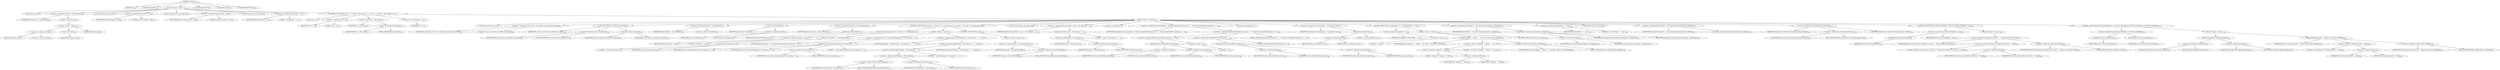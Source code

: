 digraph "scanDir" {  
"507" [label = <(METHOD,scanDir)<SUB>261</SUB>> ]
"20" [label = <(PARAM,this)<SUB>261</SUB>> ]
"508" [label = <(PARAM,String[] files)<SUB>261</SUB>> ]
"509" [label = <(BLOCK,&lt;empty&gt;,&lt;empty&gt;)<SUB>261</SUB>> ]
"510" [label = <(LOCAL,long now: long)> ]
"511" [label = <(&lt;operator&gt;.assignment,long now = this.getTime())<SUB>263</SUB>> ]
"512" [label = <(IDENTIFIER,now,long now = this.getTime())<SUB>263</SUB>> ]
"513" [label = <(getTime,this.getTime())<SUB>263</SUB>> ]
"514" [label = <(BLOCK,&lt;empty&gt;,&lt;empty&gt;)<SUB>263</SUB>> ]
"515" [label = <(&lt;operator&gt;.assignment,&lt;empty&gt;)> ]
"516" [label = <(IDENTIFIER,$obj8,&lt;empty&gt;)> ]
"517" [label = <(&lt;operator&gt;.alloc,new Date())<SUB>263</SUB>> ]
"518" [label = <(&lt;init&gt;,new Date())<SUB>263</SUB>> ]
"519" [label = <(IDENTIFIER,$obj8,new Date())> ]
"520" [label = <(IDENTIFIER,$obj8,&lt;empty&gt;)> ]
"24" [label = <(LOCAL,File jspFile: java.io.File)> ]
"521" [label = <(&lt;operator&gt;.assignment,File jspFile = null)<SUB>264</SUB>> ]
"522" [label = <(IDENTIFIER,jspFile,File jspFile = null)<SUB>264</SUB>> ]
"523" [label = <(LITERAL,null,File jspFile = null)<SUB>264</SUB>> ]
"524" [label = <(LOCAL,String parents: java.lang.String)> ]
"525" [label = <(&lt;operator&gt;.assignment,String parents = null)<SUB>265</SUB>> ]
"526" [label = <(IDENTIFIER,parents,String parents = null)<SUB>265</SUB>> ]
"527" [label = <(LITERAL,null,String parents = null)<SUB>265</SUB>> ]
"528" [label = <(LOCAL,String pack: java.lang.String)> ]
"529" [label = <(&lt;operator&gt;.assignment,String pack = &quot;&quot;)<SUB>266</SUB>> ]
"530" [label = <(IDENTIFIER,pack,String pack = &quot;&quot;)<SUB>266</SUB>> ]
"531" [label = <(LITERAL,&quot;&quot;,String pack = &quot;&quot;)<SUB>266</SUB>> ]
"532" [label = <(CONTROL_STRUCTURE,for (int i = 0; Some(i &lt; files.length); i++),for (int i = 0; Some(i &lt; files.length); i++))<SUB>267</SUB>> ]
"533" [label = <(LOCAL,int i: int)> ]
"534" [label = <(&lt;operator&gt;.assignment,int i = 0)<SUB>267</SUB>> ]
"535" [label = <(IDENTIFIER,i,int i = 0)<SUB>267</SUB>> ]
"536" [label = <(LITERAL,0,int i = 0)<SUB>267</SUB>> ]
"537" [label = <(&lt;operator&gt;.lessThan,i &lt; files.length)<SUB>267</SUB>> ]
"538" [label = <(IDENTIFIER,i,i &lt; files.length)<SUB>267</SUB>> ]
"539" [label = <(&lt;operator&gt;.fieldAccess,files.length)<SUB>267</SUB>> ]
"540" [label = <(IDENTIFIER,files,i &lt; files.length)<SUB>267</SUB>> ]
"541" [label = <(FIELD_IDENTIFIER,length,length)<SUB>267</SUB>> ]
"542" [label = <(&lt;operator&gt;.postIncrement,i++)<SUB>267</SUB>> ]
"543" [label = <(IDENTIFIER,i,i++)<SUB>267</SUB>> ]
"544" [label = <(BLOCK,&lt;empty&gt;,&lt;empty&gt;)<SUB>267</SUB>> ]
"22" [label = <(LOCAL,File srcFile: java.io.File)> ]
"545" [label = <(&lt;operator&gt;.assignment,File srcFile = new File(this.sourceDirectory, files[i]))<SUB>268</SUB>> ]
"546" [label = <(IDENTIFIER,srcFile,File srcFile = new File(this.sourceDirectory, files[i]))<SUB>268</SUB>> ]
"547" [label = <(&lt;operator&gt;.alloc,new File(this.sourceDirectory, files[i]))<SUB>268</SUB>> ]
"548" [label = <(&lt;init&gt;,new File(this.sourceDirectory, files[i]))<SUB>268</SUB>> ]
"21" [label = <(IDENTIFIER,srcFile,new File(this.sourceDirectory, files[i]))<SUB>268</SUB>> ]
"549" [label = <(&lt;operator&gt;.fieldAccess,this.sourceDirectory)<SUB>268</SUB>> ]
"19" [label = <(IDENTIFIER,this,new File(this.sourceDirectory, files[i]))<SUB>268</SUB>> ]
"550" [label = <(FIELD_IDENTIFIER,sourceDirectory,sourceDirectory)<SUB>268</SUB>> ]
"551" [label = <(&lt;operator&gt;.indexAccess,files[i])<SUB>268</SUB>> ]
"552" [label = <(IDENTIFIER,files,new File(this.sourceDirectory, files[i]))<SUB>268</SUB>> ]
"553" [label = <(IDENTIFIER,i,new File(this.sourceDirectory, files[i]))<SUB>268</SUB>> ]
"554" [label = <(&lt;operator&gt;.assignment,jspFile = new File(files[i]))<SUB>272</SUB>> ]
"555" [label = <(IDENTIFIER,jspFile,jspFile = new File(files[i]))<SUB>272</SUB>> ]
"556" [label = <(&lt;operator&gt;.alloc,new File(files[i]))<SUB>272</SUB>> ]
"557" [label = <(&lt;init&gt;,new File(files[i]))<SUB>272</SUB>> ]
"23" [label = <(IDENTIFIER,jspFile,new File(files[i]))<SUB>272</SUB>> ]
"558" [label = <(&lt;operator&gt;.indexAccess,files[i])<SUB>272</SUB>> ]
"559" [label = <(IDENTIFIER,files,new File(files[i]))<SUB>272</SUB>> ]
"560" [label = <(IDENTIFIER,i,new File(files[i]))<SUB>272</SUB>> ]
"561" [label = <(&lt;operator&gt;.assignment,parents = jspFile.getParent())<SUB>273</SUB>> ]
"562" [label = <(IDENTIFIER,parents,parents = jspFile.getParent())<SUB>273</SUB>> ]
"563" [label = <(getParent,jspFile.getParent())<SUB>273</SUB>> ]
"564" [label = <(IDENTIFIER,jspFile,jspFile.getParent())<SUB>273</SUB>> ]
"565" [label = <(CONTROL_STRUCTURE,if ((parents != null) &amp;&amp; (!(&quot;&quot;).equals(parents))),if ((parents != null) &amp;&amp; (!(&quot;&quot;).equals(parents))))<SUB>275</SUB>> ]
"566" [label = <(&lt;operator&gt;.logicalAnd,(parents != null) &amp;&amp; (!(&quot;&quot;).equals(parents)))<SUB>275</SUB>> ]
"567" [label = <(&lt;operator&gt;.notEquals,parents != null)<SUB>275</SUB>> ]
"568" [label = <(IDENTIFIER,parents,parents != null)<SUB>275</SUB>> ]
"569" [label = <(LITERAL,null,parents != null)<SUB>275</SUB>> ]
"570" [label = <(&lt;operator&gt;.logicalNot,!(&quot;&quot;).equals(parents))<SUB>275</SUB>> ]
"571" [label = <(equals,this.equals(parents))<SUB>275</SUB>> ]
"572" [label = <(LITERAL,&quot;&quot;,this.equals(parents))<SUB>275</SUB>> ]
"573" [label = <(IDENTIFIER,parents,this.equals(parents))<SUB>275</SUB>> ]
"574" [label = <(BLOCK,&lt;empty&gt;,&lt;empty&gt;)<SUB>275</SUB>> ]
"575" [label = <(&lt;operator&gt;.assignment,parents = this.replaceString(parents, File.separator, &quot;_/&quot;))<SUB>276</SUB>> ]
"576" [label = <(IDENTIFIER,parents,parents = this.replaceString(parents, File.separator, &quot;_/&quot;))<SUB>276</SUB>> ]
"577" [label = <(replaceString,this.replaceString(parents, File.separator, &quot;_/&quot;))<SUB>276</SUB>> ]
"25" [label = <(IDENTIFIER,this,this.replaceString(parents, File.separator, &quot;_/&quot;))<SUB>276</SUB>> ]
"578" [label = <(IDENTIFIER,parents,this.replaceString(parents, File.separator, &quot;_/&quot;))<SUB>276</SUB>> ]
"579" [label = <(&lt;operator&gt;.fieldAccess,File.separator)<SUB>276</SUB>> ]
"580" [label = <(IDENTIFIER,File,this.replaceString(parents, File.separator, &quot;_/&quot;))<SUB>276</SUB>> ]
"581" [label = <(FIELD_IDENTIFIER,separator,separator)<SUB>276</SUB>> ]
"582" [label = <(LITERAL,&quot;_/&quot;,this.replaceString(parents, File.separator, &quot;_/&quot;))<SUB>276</SUB>> ]
"583" [label = <(&lt;operator&gt;.assignment,pack = pathToPackage + File.separator + &quot;_&quot; + parents)<SUB>277</SUB>> ]
"584" [label = <(IDENTIFIER,pack,pack = pathToPackage + File.separator + &quot;_&quot; + parents)<SUB>277</SUB>> ]
"585" [label = <(&lt;operator&gt;.addition,pathToPackage + File.separator + &quot;_&quot; + parents)<SUB>277</SUB>> ]
"586" [label = <(&lt;operator&gt;.addition,pathToPackage + File.separator + &quot;_&quot;)<SUB>277</SUB>> ]
"587" [label = <(&lt;operator&gt;.addition,pathToPackage + File.separator)<SUB>277</SUB>> ]
"588" [label = <(&lt;operator&gt;.fieldAccess,this.pathToPackage)<SUB>277</SUB>> ]
"589" [label = <(IDENTIFIER,this,pathToPackage + File.separator)<SUB>277</SUB>> ]
"590" [label = <(FIELD_IDENTIFIER,pathToPackage,pathToPackage)<SUB>277</SUB>> ]
"591" [label = <(&lt;operator&gt;.fieldAccess,File.separator)<SUB>277</SUB>> ]
"592" [label = <(IDENTIFIER,File,pathToPackage + File.separator)<SUB>277</SUB>> ]
"593" [label = <(FIELD_IDENTIFIER,separator,separator)<SUB>277</SUB>> ]
"594" [label = <(LITERAL,&quot;_&quot;,pathToPackage + File.separator + &quot;_&quot;)<SUB>277</SUB>> ]
"595" [label = <(IDENTIFIER,parents,pathToPackage + File.separator + &quot;_&quot; + parents)<SUB>277</SUB>> ]
"596" [label = <(CONTROL_STRUCTURE,else,else)<SUB>278</SUB>> ]
"597" [label = <(BLOCK,&lt;empty&gt;,&lt;empty&gt;)<SUB>278</SUB>> ]
"598" [label = <(&lt;operator&gt;.assignment,pack = this.pathToPackage)<SUB>279</SUB>> ]
"599" [label = <(IDENTIFIER,pack,pack = this.pathToPackage)<SUB>279</SUB>> ]
"600" [label = <(&lt;operator&gt;.fieldAccess,this.pathToPackage)<SUB>279</SUB>> ]
"601" [label = <(IDENTIFIER,this,pack = this.pathToPackage)<SUB>279</SUB>> ]
"602" [label = <(FIELD_IDENTIFIER,pathToPackage,pathToPackage)<SUB>279</SUB>> ]
"603" [label = <(LOCAL,String filePath: java.lang.String)> ]
"604" [label = <(&lt;operator&gt;.assignment,String filePath = pack + File.separator + &quot;_&quot;)<SUB>282</SUB>> ]
"605" [label = <(IDENTIFIER,filePath,String filePath = pack + File.separator + &quot;_&quot;)<SUB>282</SUB>> ]
"606" [label = <(&lt;operator&gt;.addition,pack + File.separator + &quot;_&quot;)<SUB>282</SUB>> ]
"607" [label = <(&lt;operator&gt;.addition,pack + File.separator)<SUB>282</SUB>> ]
"608" [label = <(IDENTIFIER,pack,pack + File.separator)<SUB>282</SUB>> ]
"609" [label = <(&lt;operator&gt;.fieldAccess,File.separator)<SUB>282</SUB>> ]
"610" [label = <(IDENTIFIER,File,pack + File.separator)<SUB>282</SUB>> ]
"611" [label = <(FIELD_IDENTIFIER,separator,separator)<SUB>282</SUB>> ]
"612" [label = <(LITERAL,&quot;_&quot;,pack + File.separator + &quot;_&quot;)<SUB>282</SUB>> ]
"613" [label = <(LOCAL,int startingIndex: int)> ]
"614" [label = <(&lt;operator&gt;.assignment,int startingIndex = files[i].lastIndexOf(File.separator) != -1 ? files[i].lastIndexOf(File.separator) + 1 : 0)<SUB>283</SUB>> ]
"615" [label = <(IDENTIFIER,startingIndex,int startingIndex = files[i].lastIndexOf(File.separator) != -1 ? files[i].lastIndexOf(File.separator) + 1 : 0)<SUB>283</SUB>> ]
"616" [label = <(&lt;operator&gt;.conditional,files[i].lastIndexOf(File.separator) != -1 ? files[i].lastIndexOf(File.separator) + 1 : 0)<SUB>283</SUB>> ]
"617" [label = <(&lt;operator&gt;.notEquals,files[i].lastIndexOf(File.separator) != -1)<SUB>283</SUB>> ]
"618" [label = <(lastIndexOf,this.lastIndexOf(File.separator))<SUB>283</SUB>> ]
"619" [label = <(&lt;operator&gt;.indexAccess,files[i])<SUB>283</SUB>> ]
"620" [label = <(IDENTIFIER,files,this.lastIndexOf(File.separator))<SUB>283</SUB>> ]
"621" [label = <(IDENTIFIER,i,this.lastIndexOf(File.separator))<SUB>283</SUB>> ]
"622" [label = <(&lt;operator&gt;.fieldAccess,File.separator)<SUB>283</SUB>> ]
"623" [label = <(IDENTIFIER,File,this.lastIndexOf(File.separator))<SUB>283</SUB>> ]
"624" [label = <(FIELD_IDENTIFIER,separator,separator)<SUB>283</SUB>> ]
"625" [label = <(&lt;operator&gt;.minus,-1)<SUB>283</SUB>> ]
"626" [label = <(LITERAL,1,-1)<SUB>283</SUB>> ]
"627" [label = <(&lt;operator&gt;.addition,files[i].lastIndexOf(File.separator) + 1)<SUB>284</SUB>> ]
"628" [label = <(lastIndexOf,this.lastIndexOf(File.separator))<SUB>284</SUB>> ]
"629" [label = <(&lt;operator&gt;.indexAccess,files[i])<SUB>284</SUB>> ]
"630" [label = <(IDENTIFIER,files,this.lastIndexOf(File.separator))<SUB>284</SUB>> ]
"631" [label = <(IDENTIFIER,i,this.lastIndexOf(File.separator))<SUB>284</SUB>> ]
"632" [label = <(&lt;operator&gt;.fieldAccess,File.separator)<SUB>284</SUB>> ]
"633" [label = <(IDENTIFIER,File,this.lastIndexOf(File.separator))<SUB>284</SUB>> ]
"634" [label = <(FIELD_IDENTIFIER,separator,separator)<SUB>284</SUB>> ]
"635" [label = <(LITERAL,1,files[i].lastIndexOf(File.separator) + 1)<SUB>284</SUB>> ]
"636" [label = <(LITERAL,0,files[i].lastIndexOf(File.separator) != -1 ? files[i].lastIndexOf(File.separator) + 1 : 0)<SUB>284</SUB>> ]
"637" [label = <(LOCAL,int endingIndex: int)> ]
"638" [label = <(&lt;operator&gt;.assignment,int endingIndex = this.indexOf(&quot;.jsp&quot;))<SUB>285</SUB>> ]
"639" [label = <(IDENTIFIER,endingIndex,int endingIndex = this.indexOf(&quot;.jsp&quot;))<SUB>285</SUB>> ]
"640" [label = <(indexOf,this.indexOf(&quot;.jsp&quot;))<SUB>285</SUB>> ]
"641" [label = <(&lt;operator&gt;.indexAccess,files[i])<SUB>285</SUB>> ]
"642" [label = <(IDENTIFIER,files,this.indexOf(&quot;.jsp&quot;))<SUB>285</SUB>> ]
"643" [label = <(IDENTIFIER,i,this.indexOf(&quot;.jsp&quot;))<SUB>285</SUB>> ]
"644" [label = <(LITERAL,&quot;.jsp&quot;,this.indexOf(&quot;.jsp&quot;))<SUB>285</SUB>> ]
"645" [label = <(CONTROL_STRUCTURE,if (endingIndex == -1),if (endingIndex == -1))<SUB>286</SUB>> ]
"646" [label = <(&lt;operator&gt;.equals,endingIndex == -1)<SUB>286</SUB>> ]
"647" [label = <(IDENTIFIER,endingIndex,endingIndex == -1)<SUB>286</SUB>> ]
"648" [label = <(&lt;operator&gt;.minus,-1)<SUB>286</SUB>> ]
"649" [label = <(LITERAL,1,-1)<SUB>286</SUB>> ]
"650" [label = <(BLOCK,&lt;empty&gt;,&lt;empty&gt;)<SUB>286</SUB>> ]
"651" [label = <(log,log(&quot;Skipping &quot; + files[i] + &quot;. Not a JSP&quot;, Project.MSG_VERBOSE))<SUB>287</SUB>> ]
"26" [label = <(IDENTIFIER,this,log(&quot;Skipping &quot; + files[i] + &quot;. Not a JSP&quot;, Project.MSG_VERBOSE))<SUB>287</SUB>> ]
"652" [label = <(&lt;operator&gt;.addition,&quot;Skipping &quot; + files[i] + &quot;. Not a JSP&quot;)<SUB>287</SUB>> ]
"653" [label = <(&lt;operator&gt;.addition,&quot;Skipping &quot; + files[i])<SUB>287</SUB>> ]
"654" [label = <(LITERAL,&quot;Skipping &quot;,&quot;Skipping &quot; + files[i])<SUB>287</SUB>> ]
"655" [label = <(&lt;operator&gt;.indexAccess,files[i])<SUB>287</SUB>> ]
"656" [label = <(IDENTIFIER,files,&quot;Skipping &quot; + files[i])<SUB>287</SUB>> ]
"657" [label = <(IDENTIFIER,i,&quot;Skipping &quot; + files[i])<SUB>287</SUB>> ]
"658" [label = <(LITERAL,&quot;. Not a JSP&quot;,&quot;Skipping &quot; + files[i] + &quot;. Not a JSP&quot;)<SUB>287</SUB>> ]
"659" [label = <(&lt;operator&gt;.fieldAccess,Project.MSG_VERBOSE)<SUB>288</SUB>> ]
"660" [label = <(IDENTIFIER,Project,log(&quot;Skipping &quot; + files[i] + &quot;. Not a JSP&quot;, Project.MSG_VERBOSE))<SUB>288</SUB>> ]
"661" [label = <(FIELD_IDENTIFIER,MSG_VERBOSE,MSG_VERBOSE)<SUB>288</SUB>> ]
"662" [label = <(CONTROL_STRUCTURE,continue;,continue;)<SUB>289</SUB>> ]
"663" [label = <(&lt;operator&gt;.assignmentPlus,filePath += this.substring(startingIndex, endingIndex))<SUB>292</SUB>> ]
"664" [label = <(IDENTIFIER,filePath,filePath += this.substring(startingIndex, endingIndex))<SUB>292</SUB>> ]
"665" [label = <(substring,this.substring(startingIndex, endingIndex))<SUB>292</SUB>> ]
"666" [label = <(&lt;operator&gt;.indexAccess,files[i])<SUB>292</SUB>> ]
"667" [label = <(IDENTIFIER,files,this.substring(startingIndex, endingIndex))<SUB>292</SUB>> ]
"668" [label = <(IDENTIFIER,i,this.substring(startingIndex, endingIndex))<SUB>292</SUB>> ]
"669" [label = <(IDENTIFIER,startingIndex,this.substring(startingIndex, endingIndex))<SUB>292</SUB>> ]
"670" [label = <(IDENTIFIER,endingIndex,this.substring(startingIndex, endingIndex))<SUB>292</SUB>> ]
"671" [label = <(&lt;operator&gt;.assignmentPlus,filePath += &quot;.class&quot;)<SUB>293</SUB>> ]
"672" [label = <(IDENTIFIER,filePath,filePath += &quot;.class&quot;)<SUB>293</SUB>> ]
"673" [label = <(LITERAL,&quot;.class&quot;,filePath += &quot;.class&quot;)<SUB>293</SUB>> ]
"29" [label = <(LOCAL,File classFile: java.io.File)> ]
"674" [label = <(&lt;operator&gt;.assignment,File classFile = new File(this.destinationDirectory, filePath))<SUB>294</SUB>> ]
"675" [label = <(IDENTIFIER,classFile,File classFile = new File(this.destinationDirectory, filePath))<SUB>294</SUB>> ]
"676" [label = <(&lt;operator&gt;.alloc,new File(this.destinationDirectory, filePath))<SUB>294</SUB>> ]
"677" [label = <(&lt;init&gt;,new File(this.destinationDirectory, filePath))<SUB>294</SUB>> ]
"28" [label = <(IDENTIFIER,classFile,new File(this.destinationDirectory, filePath))<SUB>294</SUB>> ]
"678" [label = <(&lt;operator&gt;.fieldAccess,this.destinationDirectory)<SUB>294</SUB>> ]
"27" [label = <(IDENTIFIER,this,new File(this.destinationDirectory, filePath))<SUB>294</SUB>> ]
"679" [label = <(FIELD_IDENTIFIER,destinationDirectory,destinationDirectory)<SUB>294</SUB>> ]
"680" [label = <(IDENTIFIER,filePath,new File(this.destinationDirectory, filePath))<SUB>294</SUB>> ]
"681" [label = <(CONTROL_STRUCTURE,if (srcFile.lastModified() &gt; now),if (srcFile.lastModified() &gt; now))<SUB>296</SUB>> ]
"682" [label = <(&lt;operator&gt;.greaterThan,srcFile.lastModified() &gt; now)<SUB>296</SUB>> ]
"683" [label = <(lastModified,srcFile.lastModified())<SUB>296</SUB>> ]
"684" [label = <(IDENTIFIER,srcFile,srcFile.lastModified())<SUB>296</SUB>> ]
"685" [label = <(IDENTIFIER,now,srcFile.lastModified() &gt; now)<SUB>296</SUB>> ]
"686" [label = <(BLOCK,&lt;empty&gt;,&lt;empty&gt;)<SUB>296</SUB>> ]
"687" [label = <(log,log(&quot;Warning: file modified in the future: &quot; + files[i], Project.MSG_WARN))<SUB>297</SUB>> ]
"30" [label = <(IDENTIFIER,this,log(&quot;Warning: file modified in the future: &quot; + files[i], Project.MSG_WARN))<SUB>297</SUB>> ]
"688" [label = <(&lt;operator&gt;.addition,&quot;Warning: file modified in the future: &quot; + files[i])<SUB>297</SUB>> ]
"689" [label = <(LITERAL,&quot;Warning: file modified in the future: &quot;,&quot;Warning: file modified in the future: &quot; + files[i])<SUB>297</SUB>> ]
"690" [label = <(&lt;operator&gt;.indexAccess,files[i])<SUB>298</SUB>> ]
"691" [label = <(IDENTIFIER,files,&quot;Warning: file modified in the future: &quot; + files[i])<SUB>298</SUB>> ]
"692" [label = <(IDENTIFIER,i,&quot;Warning: file modified in the future: &quot; + files[i])<SUB>298</SUB>> ]
"693" [label = <(&lt;operator&gt;.fieldAccess,Project.MSG_WARN)<SUB>298</SUB>> ]
"694" [label = <(IDENTIFIER,Project,log(&quot;Warning: file modified in the future: &quot; + files[i], Project.MSG_WARN))<SUB>298</SUB>> ]
"695" [label = <(FIELD_IDENTIFIER,MSG_WARN,MSG_WARN)<SUB>298</SUB>> ]
"696" [label = <(CONTROL_STRUCTURE,if (srcFile.lastModified() &gt; classFile.lastModified()),if (srcFile.lastModified() &gt; classFile.lastModified()))<SUB>300</SUB>> ]
"697" [label = <(&lt;operator&gt;.greaterThan,srcFile.lastModified() &gt; classFile.lastModified())<SUB>300</SUB>> ]
"698" [label = <(lastModified,srcFile.lastModified())<SUB>300</SUB>> ]
"699" [label = <(IDENTIFIER,srcFile,srcFile.lastModified())<SUB>300</SUB>> ]
"700" [label = <(lastModified,classFile.lastModified())<SUB>300</SUB>> ]
"701" [label = <(IDENTIFIER,classFile,classFile.lastModified())<SUB>300</SUB>> ]
"702" [label = <(BLOCK,&lt;empty&gt;,&lt;empty&gt;)<SUB>300</SUB>> ]
"703" [label = <(addElement,filesToDo.addElement(files[i]))<SUB>301</SUB>> ]
"704" [label = <(&lt;operator&gt;.fieldAccess,this.filesToDo)<SUB>301</SUB>> ]
"705" [label = <(IDENTIFIER,this,filesToDo.addElement(files[i]))<SUB>301</SUB>> ]
"706" [label = <(FIELD_IDENTIFIER,filesToDo,filesToDo)<SUB>301</SUB>> ]
"707" [label = <(&lt;operator&gt;.indexAccess,files[i])<SUB>301</SUB>> ]
"708" [label = <(IDENTIFIER,files,filesToDo.addElement(files[i]))<SUB>301</SUB>> ]
"709" [label = <(IDENTIFIER,i,filesToDo.addElement(files[i]))<SUB>301</SUB>> ]
"710" [label = <(log,log(&quot;Recompiling File &quot; + files[i], Project.MSG_VERBOSE))<SUB>302</SUB>> ]
"31" [label = <(IDENTIFIER,this,log(&quot;Recompiling File &quot; + files[i], Project.MSG_VERBOSE))<SUB>302</SUB>> ]
"711" [label = <(&lt;operator&gt;.addition,&quot;Recompiling File &quot; + files[i])<SUB>302</SUB>> ]
"712" [label = <(LITERAL,&quot;Recompiling File &quot;,&quot;Recompiling File &quot; + files[i])<SUB>302</SUB>> ]
"713" [label = <(&lt;operator&gt;.indexAccess,files[i])<SUB>302</SUB>> ]
"714" [label = <(IDENTIFIER,files,&quot;Recompiling File &quot; + files[i])<SUB>302</SUB>> ]
"715" [label = <(IDENTIFIER,i,&quot;Recompiling File &quot; + files[i])<SUB>302</SUB>> ]
"716" [label = <(&lt;operator&gt;.fieldAccess,Project.MSG_VERBOSE)<SUB>302</SUB>> ]
"717" [label = <(IDENTIFIER,Project,log(&quot;Recompiling File &quot; + files[i], Project.MSG_VERBOSE))<SUB>302</SUB>> ]
"718" [label = <(FIELD_IDENTIFIER,MSG_VERBOSE,MSG_VERBOSE)<SUB>302</SUB>> ]
"719" [label = <(MODIFIER,PROTECTED)> ]
"720" [label = <(MODIFIER,VIRTUAL)> ]
"721" [label = <(METHOD_RETURN,void)<SUB>261</SUB>> ]
  "507" -> "20" 
  "507" -> "508" 
  "507" -> "509" 
  "507" -> "719" 
  "507" -> "720" 
  "507" -> "721" 
  "509" -> "510" 
  "509" -> "511" 
  "509" -> "24" 
  "509" -> "521" 
  "509" -> "524" 
  "509" -> "525" 
  "509" -> "528" 
  "509" -> "529" 
  "509" -> "532" 
  "511" -> "512" 
  "511" -> "513" 
  "513" -> "514" 
  "514" -> "515" 
  "514" -> "518" 
  "514" -> "520" 
  "515" -> "516" 
  "515" -> "517" 
  "518" -> "519" 
  "521" -> "522" 
  "521" -> "523" 
  "525" -> "526" 
  "525" -> "527" 
  "529" -> "530" 
  "529" -> "531" 
  "532" -> "533" 
  "532" -> "534" 
  "532" -> "537" 
  "532" -> "542" 
  "532" -> "544" 
  "534" -> "535" 
  "534" -> "536" 
  "537" -> "538" 
  "537" -> "539" 
  "539" -> "540" 
  "539" -> "541" 
  "542" -> "543" 
  "544" -> "22" 
  "544" -> "545" 
  "544" -> "548" 
  "544" -> "554" 
  "544" -> "557" 
  "544" -> "561" 
  "544" -> "565" 
  "544" -> "603" 
  "544" -> "604" 
  "544" -> "613" 
  "544" -> "614" 
  "544" -> "637" 
  "544" -> "638" 
  "544" -> "645" 
  "544" -> "663" 
  "544" -> "671" 
  "544" -> "29" 
  "544" -> "674" 
  "544" -> "677" 
  "544" -> "681" 
  "544" -> "696" 
  "545" -> "546" 
  "545" -> "547" 
  "548" -> "21" 
  "548" -> "549" 
  "548" -> "551" 
  "549" -> "19" 
  "549" -> "550" 
  "551" -> "552" 
  "551" -> "553" 
  "554" -> "555" 
  "554" -> "556" 
  "557" -> "23" 
  "557" -> "558" 
  "558" -> "559" 
  "558" -> "560" 
  "561" -> "562" 
  "561" -> "563" 
  "563" -> "564" 
  "565" -> "566" 
  "565" -> "574" 
  "565" -> "596" 
  "566" -> "567" 
  "566" -> "570" 
  "567" -> "568" 
  "567" -> "569" 
  "570" -> "571" 
  "571" -> "572" 
  "571" -> "573" 
  "574" -> "575" 
  "574" -> "583" 
  "575" -> "576" 
  "575" -> "577" 
  "577" -> "25" 
  "577" -> "578" 
  "577" -> "579" 
  "577" -> "582" 
  "579" -> "580" 
  "579" -> "581" 
  "583" -> "584" 
  "583" -> "585" 
  "585" -> "586" 
  "585" -> "595" 
  "586" -> "587" 
  "586" -> "594" 
  "587" -> "588" 
  "587" -> "591" 
  "588" -> "589" 
  "588" -> "590" 
  "591" -> "592" 
  "591" -> "593" 
  "596" -> "597" 
  "597" -> "598" 
  "598" -> "599" 
  "598" -> "600" 
  "600" -> "601" 
  "600" -> "602" 
  "604" -> "605" 
  "604" -> "606" 
  "606" -> "607" 
  "606" -> "612" 
  "607" -> "608" 
  "607" -> "609" 
  "609" -> "610" 
  "609" -> "611" 
  "614" -> "615" 
  "614" -> "616" 
  "616" -> "617" 
  "616" -> "627" 
  "616" -> "636" 
  "617" -> "618" 
  "617" -> "625" 
  "618" -> "619" 
  "618" -> "622" 
  "619" -> "620" 
  "619" -> "621" 
  "622" -> "623" 
  "622" -> "624" 
  "625" -> "626" 
  "627" -> "628" 
  "627" -> "635" 
  "628" -> "629" 
  "628" -> "632" 
  "629" -> "630" 
  "629" -> "631" 
  "632" -> "633" 
  "632" -> "634" 
  "638" -> "639" 
  "638" -> "640" 
  "640" -> "641" 
  "640" -> "644" 
  "641" -> "642" 
  "641" -> "643" 
  "645" -> "646" 
  "645" -> "650" 
  "646" -> "647" 
  "646" -> "648" 
  "648" -> "649" 
  "650" -> "651" 
  "650" -> "662" 
  "651" -> "26" 
  "651" -> "652" 
  "651" -> "659" 
  "652" -> "653" 
  "652" -> "658" 
  "653" -> "654" 
  "653" -> "655" 
  "655" -> "656" 
  "655" -> "657" 
  "659" -> "660" 
  "659" -> "661" 
  "663" -> "664" 
  "663" -> "665" 
  "665" -> "666" 
  "665" -> "669" 
  "665" -> "670" 
  "666" -> "667" 
  "666" -> "668" 
  "671" -> "672" 
  "671" -> "673" 
  "674" -> "675" 
  "674" -> "676" 
  "677" -> "28" 
  "677" -> "678" 
  "677" -> "680" 
  "678" -> "27" 
  "678" -> "679" 
  "681" -> "682" 
  "681" -> "686" 
  "682" -> "683" 
  "682" -> "685" 
  "683" -> "684" 
  "686" -> "687" 
  "687" -> "30" 
  "687" -> "688" 
  "687" -> "693" 
  "688" -> "689" 
  "688" -> "690" 
  "690" -> "691" 
  "690" -> "692" 
  "693" -> "694" 
  "693" -> "695" 
  "696" -> "697" 
  "696" -> "702" 
  "697" -> "698" 
  "697" -> "700" 
  "698" -> "699" 
  "700" -> "701" 
  "702" -> "703" 
  "702" -> "710" 
  "703" -> "704" 
  "703" -> "707" 
  "704" -> "705" 
  "704" -> "706" 
  "707" -> "708" 
  "707" -> "709" 
  "710" -> "31" 
  "710" -> "711" 
  "710" -> "716" 
  "711" -> "712" 
  "711" -> "713" 
  "713" -> "714" 
  "713" -> "715" 
  "716" -> "717" 
  "716" -> "718" 
}
